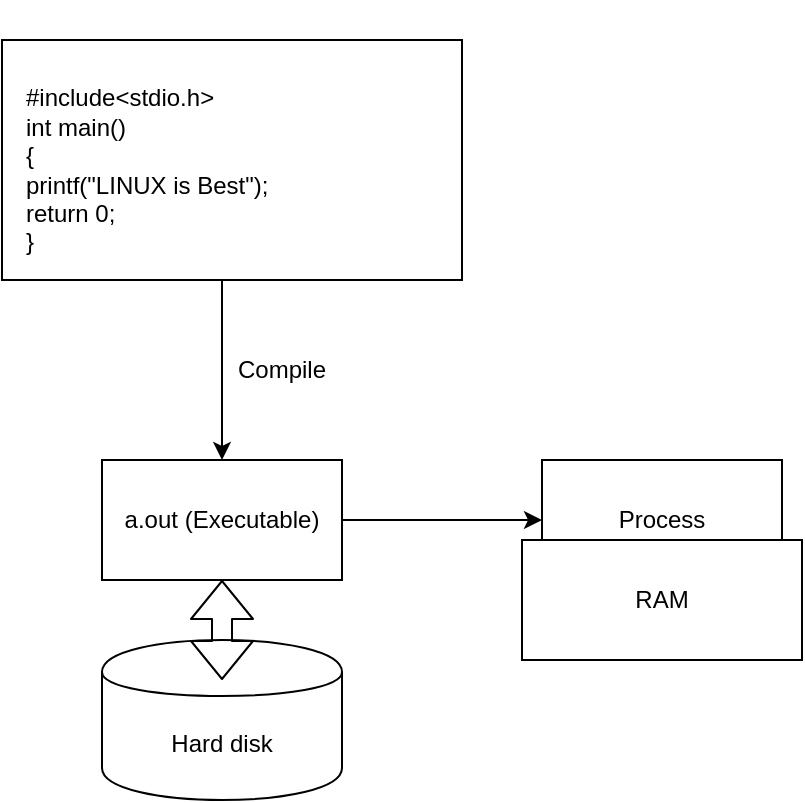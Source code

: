 <mxfile version="12.3.3" type="github" pages="1"><diagram id="BqhvkVDi_0L6tMwENpNd" name="Page-1"><mxGraphModel dx="1422" dy="791" grid="1" gridSize="10" guides="1" tooltips="1" connect="1" arrows="1" fold="1" page="1" pageScale="1" pageWidth="850" pageHeight="1100" math="0" shadow="0"><root><mxCell id="0"/><mxCell id="1" parent="0"/><mxCell id="ucBiy4IZAO9gxd-LlLWH-1" value="" style="rounded=0;whiteSpace=wrap;html=1;" vertex="1" parent="1"><mxGeometry x="170" y="240" width="230" height="120" as="geometry"/></mxCell><mxCell id="ucBiy4IZAO9gxd-LlLWH-5" style="edgeStyle=orthogonalEdgeStyle;rounded=0;orthogonalLoop=1;jettySize=auto;html=1;" edge="1" parent="1"><mxGeometry relative="1" as="geometry"><mxPoint x="280" y="450" as="targetPoint"/><mxPoint x="280" y="360" as="sourcePoint"/></mxGeometry></mxCell><mxCell id="ucBiy4IZAO9gxd-LlLWH-2" value="&lt;div align=&quot;left&quot;&gt;#include&amp;lt;stdio.h&amp;gt;&lt;/div&gt;&lt;div align=&quot;left&quot;&gt;int main()&lt;/div&gt;&lt;div align=&quot;left&quot;&gt;{&lt;/div&gt;&lt;div align=&quot;left&quot;&gt;printf(&quot;LINUX is Best&quot;);&lt;/div&gt;&lt;div align=&quot;left&quot;&gt;return 0;&lt;/div&gt;&lt;div align=&quot;left&quot;&gt;}&lt;br&gt;&lt;/div&gt;" style="text;html=1;strokeColor=none;fillColor=none;align=left;verticalAlign=middle;whiteSpace=wrap;rounded=0;" vertex="1" parent="1"><mxGeometry x="180" y="220" width="200" height="170" as="geometry"/></mxCell><mxCell id="ucBiy4IZAO9gxd-LlLWH-12" style="edgeStyle=orthogonalEdgeStyle;rounded=0;orthogonalLoop=1;jettySize=auto;html=1;exitX=1;exitY=0.5;exitDx=0;exitDy=0;entryX=0;entryY=0.5;entryDx=0;entryDy=0;" edge="1" parent="1" source="ucBiy4IZAO9gxd-LlLWH-6" target="ucBiy4IZAO9gxd-LlLWH-9"><mxGeometry relative="1" as="geometry"/></mxCell><mxCell id="ucBiy4IZAO9gxd-LlLWH-6" value="a.out (Executable)" style="rounded=0;whiteSpace=wrap;html=1;" vertex="1" parent="1"><mxGeometry x="220" y="450" width="120" height="60" as="geometry"/></mxCell><mxCell id="ucBiy4IZAO9gxd-LlLWH-7" value="Hard disk" style="shape=cylinder;whiteSpace=wrap;html=1;boundedLbl=1;backgroundOutline=1;" vertex="1" parent="1"><mxGeometry x="220" y="540" width="120" height="80" as="geometry"/></mxCell><mxCell id="ucBiy4IZAO9gxd-LlLWH-8" value="" style="shape=flexArrow;endArrow=classic;startArrow=classic;html=1;entryX=0.5;entryY=1;entryDx=0;entryDy=0;" edge="1" parent="1" target="ucBiy4IZAO9gxd-LlLWH-6"><mxGeometry width="50" height="50" relative="1" as="geometry"><mxPoint x="280" y="560" as="sourcePoint"/><mxPoint x="300" y="510" as="targetPoint"/></mxGeometry></mxCell><mxCell id="ucBiy4IZAO9gxd-LlLWH-9" value="Process" style="rounded=0;whiteSpace=wrap;html=1;" vertex="1" parent="1"><mxGeometry x="440" y="450" width="120" height="60" as="geometry"/></mxCell><mxCell id="ucBiy4IZAO9gxd-LlLWH-10" value="RAM" style="rounded=0;whiteSpace=wrap;html=1;" vertex="1" parent="1"><mxGeometry x="430" y="490" width="140" height="60" as="geometry"/></mxCell><mxCell id="ucBiy4IZAO9gxd-LlLWH-13" value="Compile " style="text;html=1;strokeColor=none;fillColor=none;align=center;verticalAlign=middle;whiteSpace=wrap;rounded=0;" vertex="1" parent="1"><mxGeometry x="290" y="395" width="40" height="20" as="geometry"/></mxCell></root></mxGraphModel></diagram></mxfile>